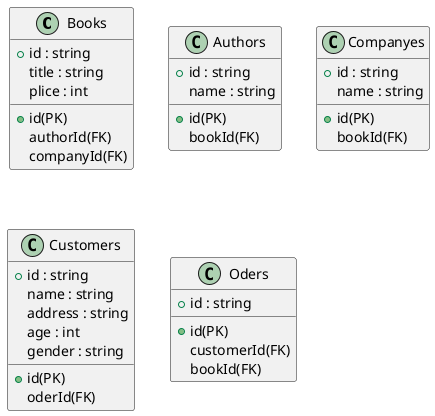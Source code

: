 @startuml
class Books {
    +id : string
    title : string
    plice : int
}

Books : +id(PK)
Books : authorId(FK)
Books : companyId(FK)

class Authors {
    +id : string
    name : string
}

Authors : +id(PK)
Authors : bookId(FK)

class Companyes{
    +id : string
    name : string
}

Companyes : +id(PK)
Companyes : bookId(FK)

class Customers{
    +id : string
    name : string
    address : string
    age : int
    gender : string 
}

Customers : +id(PK)
Customers : oderId(FK)

class Oders{
    +id : string
}

Oders : +id(PK)
Oders : customerId(FK)
Oders : bookId(FK)
@enduml